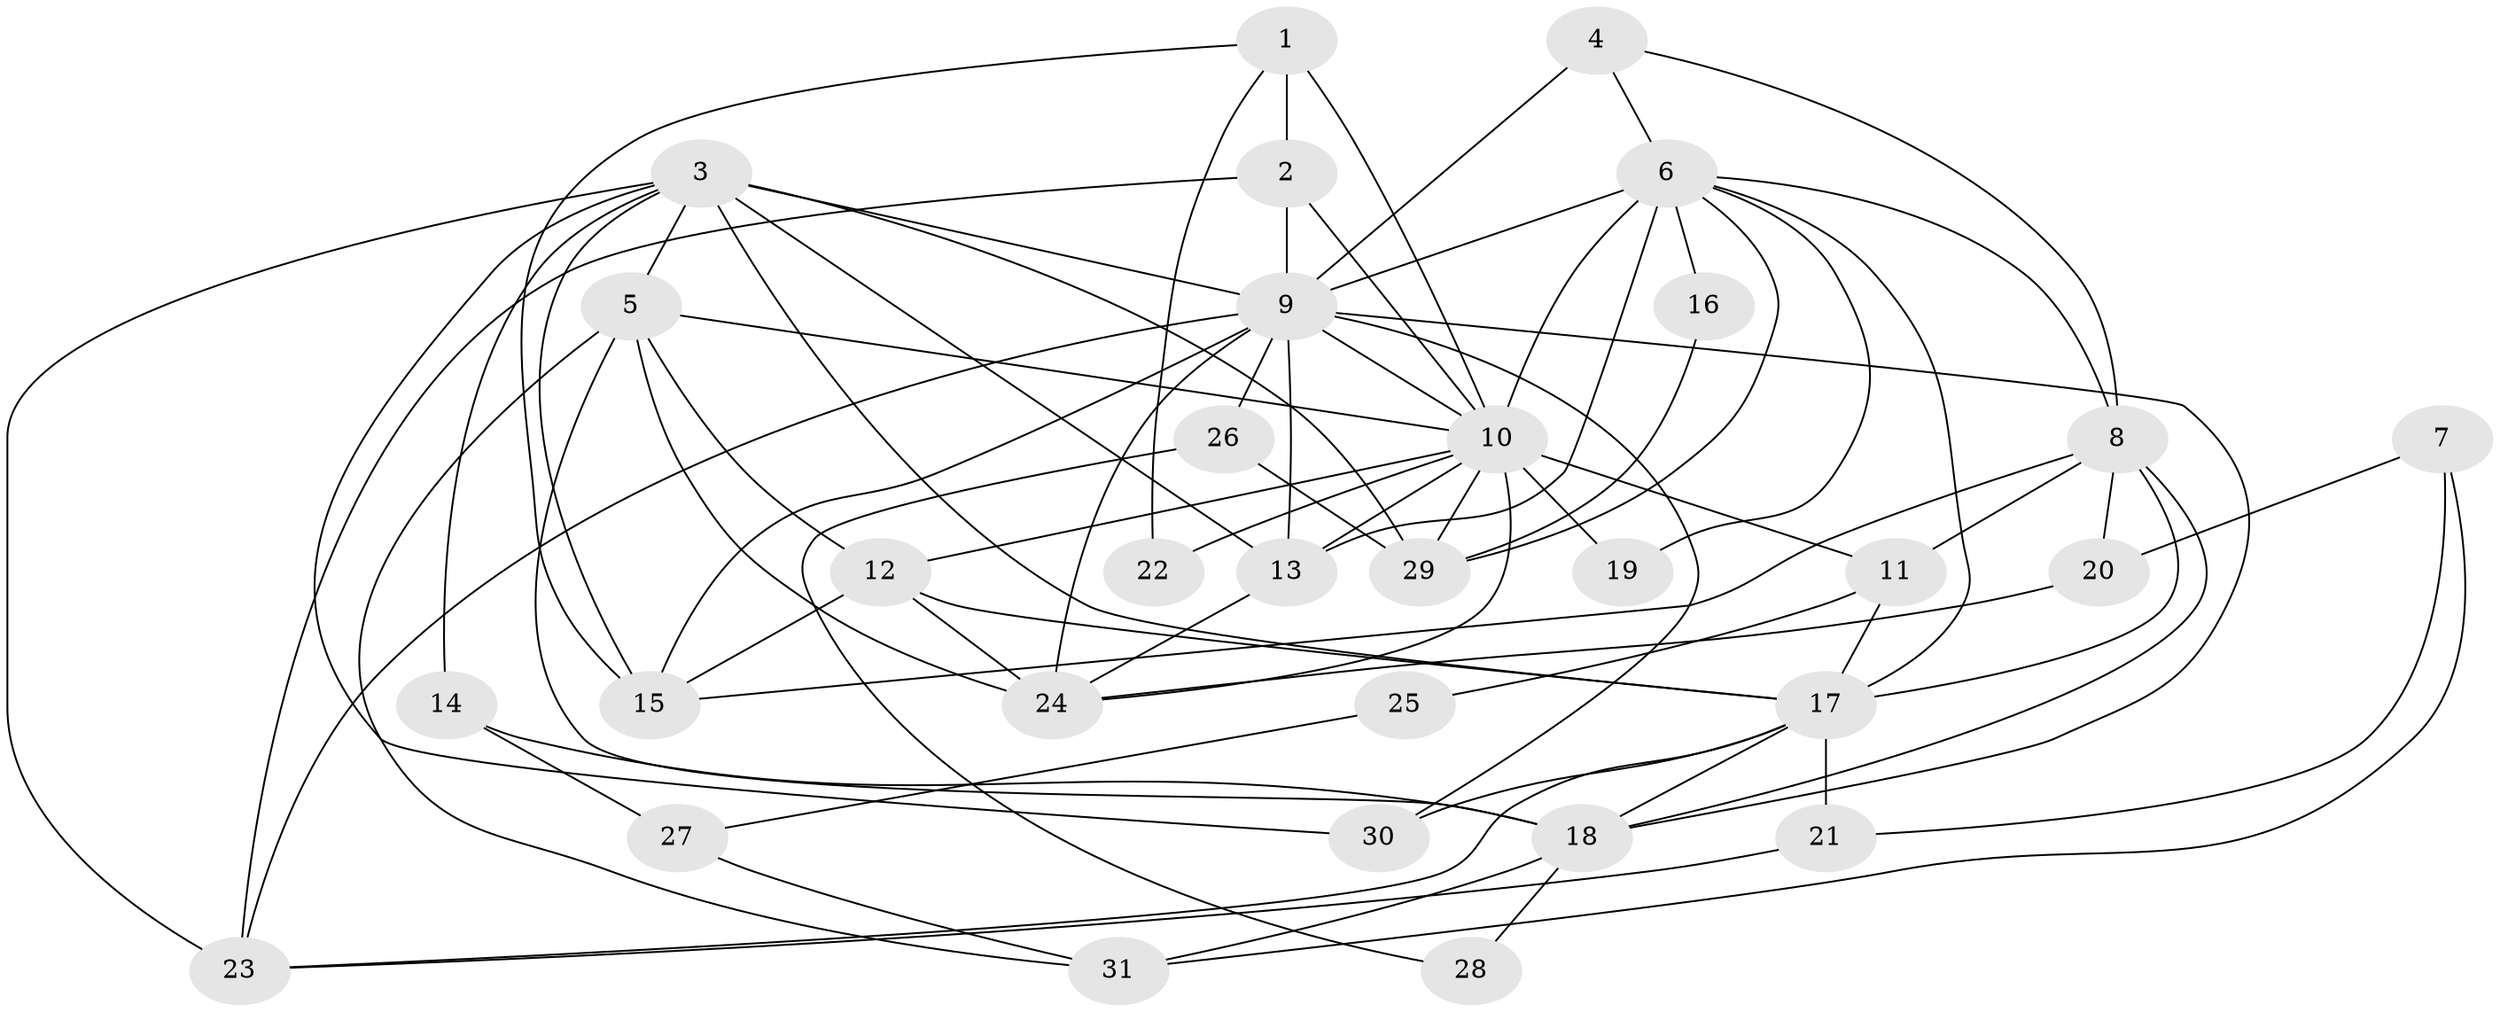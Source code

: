 // original degree distribution, {5: 0.20270270270270271, 3: 0.2702702702702703, 6: 0.04054054054054054, 4: 0.25675675675675674, 2: 0.14864864864864866, 7: 0.06756756756756757, 10: 0.013513513513513514}
// Generated by graph-tools (version 1.1) at 2025/51/03/04/25 22:51:07]
// undirected, 31 vertices, 76 edges
graph export_dot {
  node [color=gray90,style=filled];
  1;
  2;
  3;
  4;
  5;
  6;
  7;
  8;
  9;
  10;
  11;
  12;
  13;
  14;
  15;
  16;
  17;
  18;
  19;
  20;
  21;
  22;
  23;
  24;
  25;
  26;
  27;
  28;
  29;
  30;
  31;
  1 -- 2 [weight=2.0];
  1 -- 10 [weight=1.0];
  1 -- 15 [weight=1.0];
  1 -- 22 [weight=1.0];
  2 -- 9 [weight=3.0];
  2 -- 10 [weight=1.0];
  2 -- 23 [weight=2.0];
  3 -- 5 [weight=1.0];
  3 -- 9 [weight=1.0];
  3 -- 13 [weight=1.0];
  3 -- 14 [weight=1.0];
  3 -- 15 [weight=1.0];
  3 -- 17 [weight=1.0];
  3 -- 23 [weight=1.0];
  3 -- 29 [weight=2.0];
  3 -- 30 [weight=1.0];
  4 -- 6 [weight=2.0];
  4 -- 8 [weight=1.0];
  4 -- 9 [weight=3.0];
  5 -- 10 [weight=1.0];
  5 -- 12 [weight=3.0];
  5 -- 18 [weight=2.0];
  5 -- 24 [weight=3.0];
  5 -- 31 [weight=1.0];
  6 -- 8 [weight=1.0];
  6 -- 9 [weight=1.0];
  6 -- 10 [weight=2.0];
  6 -- 13 [weight=1.0];
  6 -- 16 [weight=1.0];
  6 -- 17 [weight=1.0];
  6 -- 19 [weight=1.0];
  6 -- 29 [weight=2.0];
  7 -- 20 [weight=1.0];
  7 -- 21 [weight=2.0];
  7 -- 31 [weight=1.0];
  8 -- 11 [weight=1.0];
  8 -- 15 [weight=1.0];
  8 -- 17 [weight=2.0];
  8 -- 18 [weight=1.0];
  8 -- 20 [weight=1.0];
  9 -- 10 [weight=1.0];
  9 -- 13 [weight=1.0];
  9 -- 15 [weight=3.0];
  9 -- 18 [weight=1.0];
  9 -- 23 [weight=1.0];
  9 -- 24 [weight=1.0];
  9 -- 26 [weight=1.0];
  9 -- 30 [weight=1.0];
  10 -- 11 [weight=1.0];
  10 -- 12 [weight=2.0];
  10 -- 13 [weight=1.0];
  10 -- 19 [weight=2.0];
  10 -- 22 [weight=1.0];
  10 -- 24 [weight=2.0];
  10 -- 29 [weight=1.0];
  11 -- 17 [weight=1.0];
  11 -- 25 [weight=1.0];
  12 -- 15 [weight=2.0];
  12 -- 17 [weight=1.0];
  12 -- 24 [weight=1.0];
  13 -- 24 [weight=1.0];
  14 -- 18 [weight=1.0];
  14 -- 27 [weight=1.0];
  16 -- 29 [weight=1.0];
  17 -- 18 [weight=2.0];
  17 -- 21 [weight=2.0];
  17 -- 23 [weight=1.0];
  17 -- 30 [weight=1.0];
  18 -- 28 [weight=1.0];
  18 -- 31 [weight=1.0];
  20 -- 24 [weight=1.0];
  21 -- 23 [weight=1.0];
  25 -- 27 [weight=1.0];
  26 -- 28 [weight=1.0];
  26 -- 29 [weight=1.0];
  27 -- 31 [weight=1.0];
}

